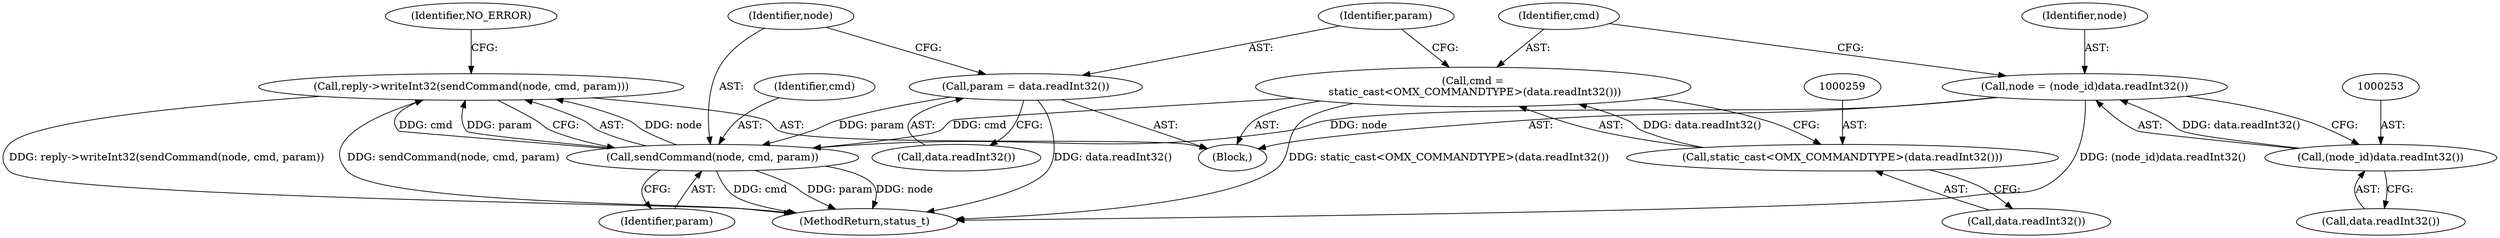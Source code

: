 digraph "0_Android_db829699d3293f254a7387894303451a91278986@API" {
"1000265" [label="(Call,reply->writeInt32(sendCommand(node, cmd, param)))"];
"1000266" [label="(Call,sendCommand(node, cmd, param))"];
"1000250" [label="(Call,node = (node_id)data.readInt32())"];
"1000252" [label="(Call,(node_id)data.readInt32())"];
"1000256" [label="(Call,cmd =\n static_cast<OMX_COMMANDTYPE>(data.readInt32()))"];
"1000258" [label="(Call,static_cast<OMX_COMMANDTYPE>(data.readInt32()))"];
"1000262" [label="(Call,param = data.readInt32())"];
"1001364" [label="(MethodReturn,status_t)"];
"1000268" [label="(Identifier,cmd)"];
"1000265" [label="(Call,reply->writeInt32(sendCommand(node, cmd, param)))"];
"1000244" [label="(Block,)"];
"1000267" [label="(Identifier,node)"];
"1000264" [label="(Call,data.readInt32())"];
"1000251" [label="(Identifier,node)"];
"1000266" [label="(Call,sendCommand(node, cmd, param))"];
"1000256" [label="(Call,cmd =\n static_cast<OMX_COMMANDTYPE>(data.readInt32()))"];
"1000258" [label="(Call,static_cast<OMX_COMMANDTYPE>(data.readInt32()))"];
"1000260" [label="(Call,data.readInt32())"];
"1000254" [label="(Call,data.readInt32())"];
"1000262" [label="(Call,param = data.readInt32())"];
"1000257" [label="(Identifier,cmd)"];
"1000263" [label="(Identifier,param)"];
"1000269" [label="(Identifier,param)"];
"1000271" [label="(Identifier,NO_ERROR)"];
"1000252" [label="(Call,(node_id)data.readInt32())"];
"1000250" [label="(Call,node = (node_id)data.readInt32())"];
"1000265" -> "1000244"  [label="AST: "];
"1000265" -> "1000266"  [label="CFG: "];
"1000266" -> "1000265"  [label="AST: "];
"1000271" -> "1000265"  [label="CFG: "];
"1000265" -> "1001364"  [label="DDG: reply->writeInt32(sendCommand(node, cmd, param))"];
"1000265" -> "1001364"  [label="DDG: sendCommand(node, cmd, param)"];
"1000266" -> "1000265"  [label="DDG: node"];
"1000266" -> "1000265"  [label="DDG: cmd"];
"1000266" -> "1000265"  [label="DDG: param"];
"1000266" -> "1000269"  [label="CFG: "];
"1000267" -> "1000266"  [label="AST: "];
"1000268" -> "1000266"  [label="AST: "];
"1000269" -> "1000266"  [label="AST: "];
"1000266" -> "1001364"  [label="DDG: param"];
"1000266" -> "1001364"  [label="DDG: node"];
"1000266" -> "1001364"  [label="DDG: cmd"];
"1000250" -> "1000266"  [label="DDG: node"];
"1000256" -> "1000266"  [label="DDG: cmd"];
"1000262" -> "1000266"  [label="DDG: param"];
"1000250" -> "1000244"  [label="AST: "];
"1000250" -> "1000252"  [label="CFG: "];
"1000251" -> "1000250"  [label="AST: "];
"1000252" -> "1000250"  [label="AST: "];
"1000257" -> "1000250"  [label="CFG: "];
"1000250" -> "1001364"  [label="DDG: (node_id)data.readInt32()"];
"1000252" -> "1000250"  [label="DDG: data.readInt32()"];
"1000252" -> "1000254"  [label="CFG: "];
"1000253" -> "1000252"  [label="AST: "];
"1000254" -> "1000252"  [label="AST: "];
"1000256" -> "1000244"  [label="AST: "];
"1000256" -> "1000258"  [label="CFG: "];
"1000257" -> "1000256"  [label="AST: "];
"1000258" -> "1000256"  [label="AST: "];
"1000263" -> "1000256"  [label="CFG: "];
"1000256" -> "1001364"  [label="DDG: static_cast<OMX_COMMANDTYPE>(data.readInt32())"];
"1000258" -> "1000256"  [label="DDG: data.readInt32()"];
"1000258" -> "1000260"  [label="CFG: "];
"1000259" -> "1000258"  [label="AST: "];
"1000260" -> "1000258"  [label="AST: "];
"1000262" -> "1000244"  [label="AST: "];
"1000262" -> "1000264"  [label="CFG: "];
"1000263" -> "1000262"  [label="AST: "];
"1000264" -> "1000262"  [label="AST: "];
"1000267" -> "1000262"  [label="CFG: "];
"1000262" -> "1001364"  [label="DDG: data.readInt32()"];
}
